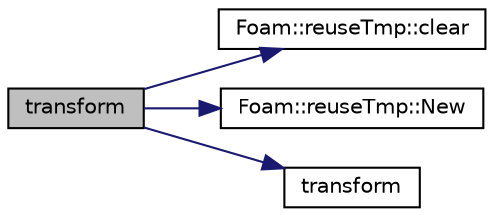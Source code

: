digraph "transform"
{
  bgcolor="transparent";
  edge [fontname="Helvetica",fontsize="10",labelfontname="Helvetica",labelfontsize="10"];
  node [fontname="Helvetica",fontsize="10",shape=record];
  rankdir="LR";
  Node1 [label="transform",height=0.2,width=0.4,color="black", fillcolor="grey75", style="filled", fontcolor="black"];
  Node1 -> Node2 [color="midnightblue",fontsize="10",style="solid",fontname="Helvetica"];
  Node2 [label="Foam::reuseTmp::clear",height=0.2,width=0.4,color="black",URL="$a02171.html#a3b4e460f87baf6aa09526a9af7b00d82"];
  Node1 -> Node3 [color="midnightblue",fontsize="10",style="solid",fontname="Helvetica"];
  Node3 [label="Foam::reuseTmp::New",height=0.2,width=0.4,color="black",URL="$a02171.html#a2b5e0e2610db362989068624238a3e2c"];
  Node1 -> Node4 [color="midnightblue",fontsize="10",style="solid",fontname="Helvetica"];
  Node4 [label="transform",height=0.2,width=0.4,color="black",URL="$a10742.html#a919915170941701c1223291531ad010c"];
}
